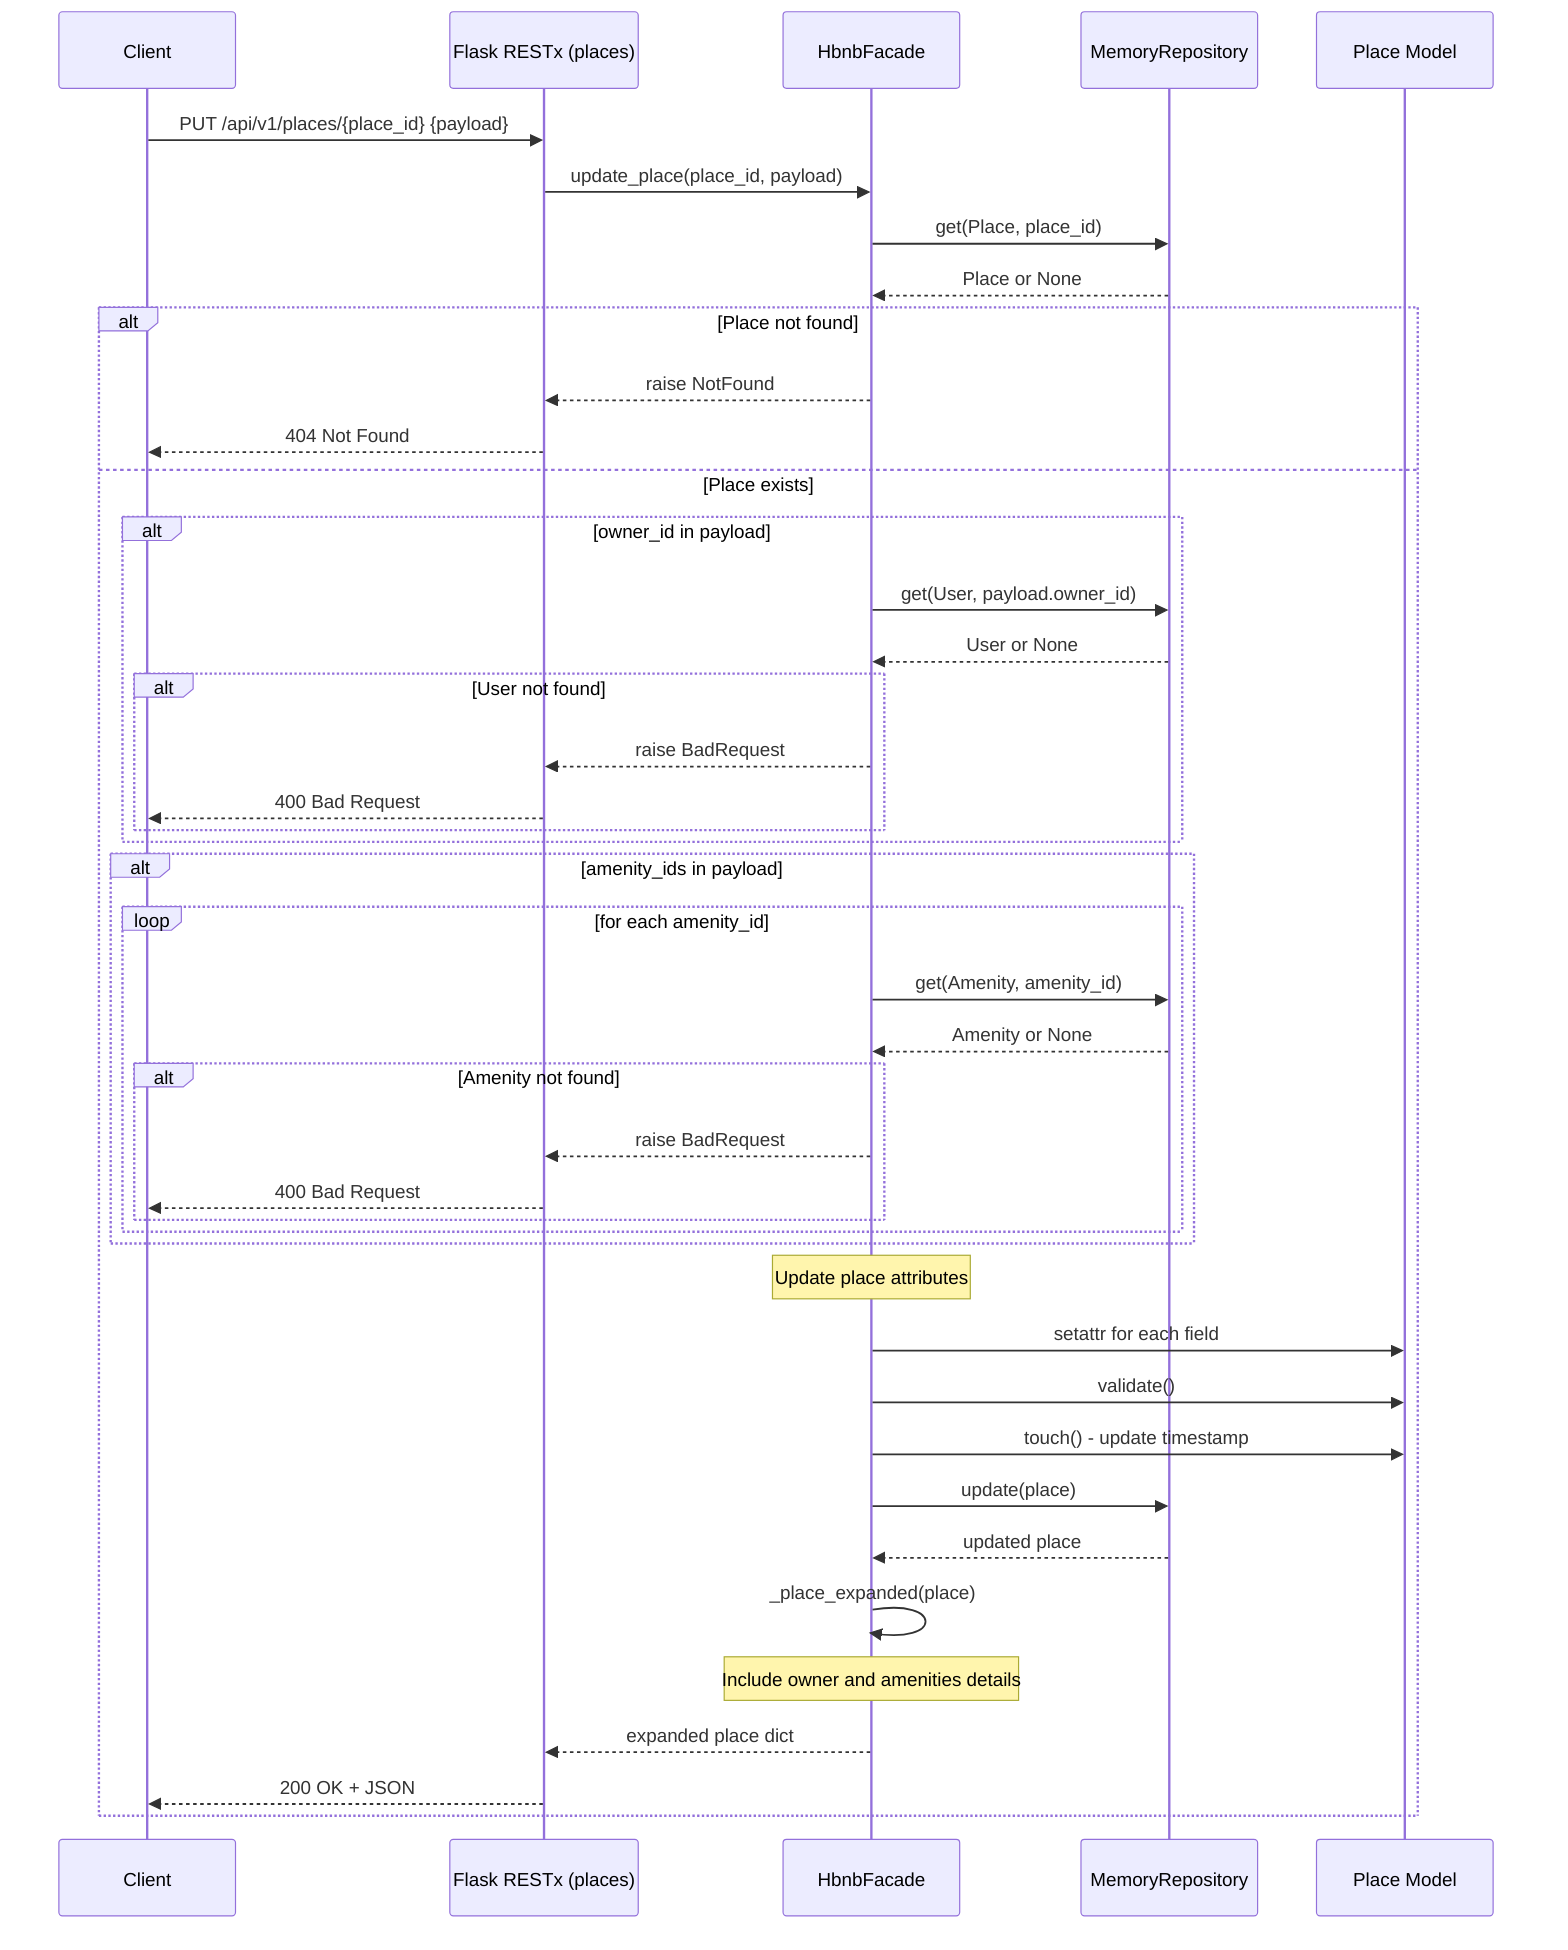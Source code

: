 sequenceDiagram
    participant C as Client
    participant API as Flask RESTx (places)
    participant F as HbnbFacade
    participant R as MemoryRepository
    participant M as Place Model

    C->>API: PUT /api/v1/places/{place_id} {payload}
    API->>F: update_place(place_id, payload)

    F->>R: get(Place, place_id)
    R-->>F: Place or None

    alt Place not found
        F-->>API: raise NotFound
        API-->>C: 404 Not Found
    else Place exists
        alt owner_id in payload
            F->>R: get(User, payload.owner_id)
            R-->>F: User or None
            alt User not found
                F-->>API: raise BadRequest
                API-->>C: 400 Bad Request
            end
        end

        alt amenity_ids in payload
            loop for each amenity_id
                F->>R: get(Amenity, amenity_id)
                R-->>F: Amenity or None
                alt Amenity not found
                    F-->>API: raise BadRequest
                    API-->>C: 400 Bad Request
                end
            end
        end

        Note over F: Update place attributes
        F->>M: setattr for each field
        F->>M: validate()
        F->>M: touch() - update timestamp

        F->>R: update(place)
        R-->>F: updated place

        F->>F: _place_expanded(place)
        Note over F: Include owner and amenities details

        F-->>API: expanded place dict
        API-->>C: 200 OK + JSON
    end